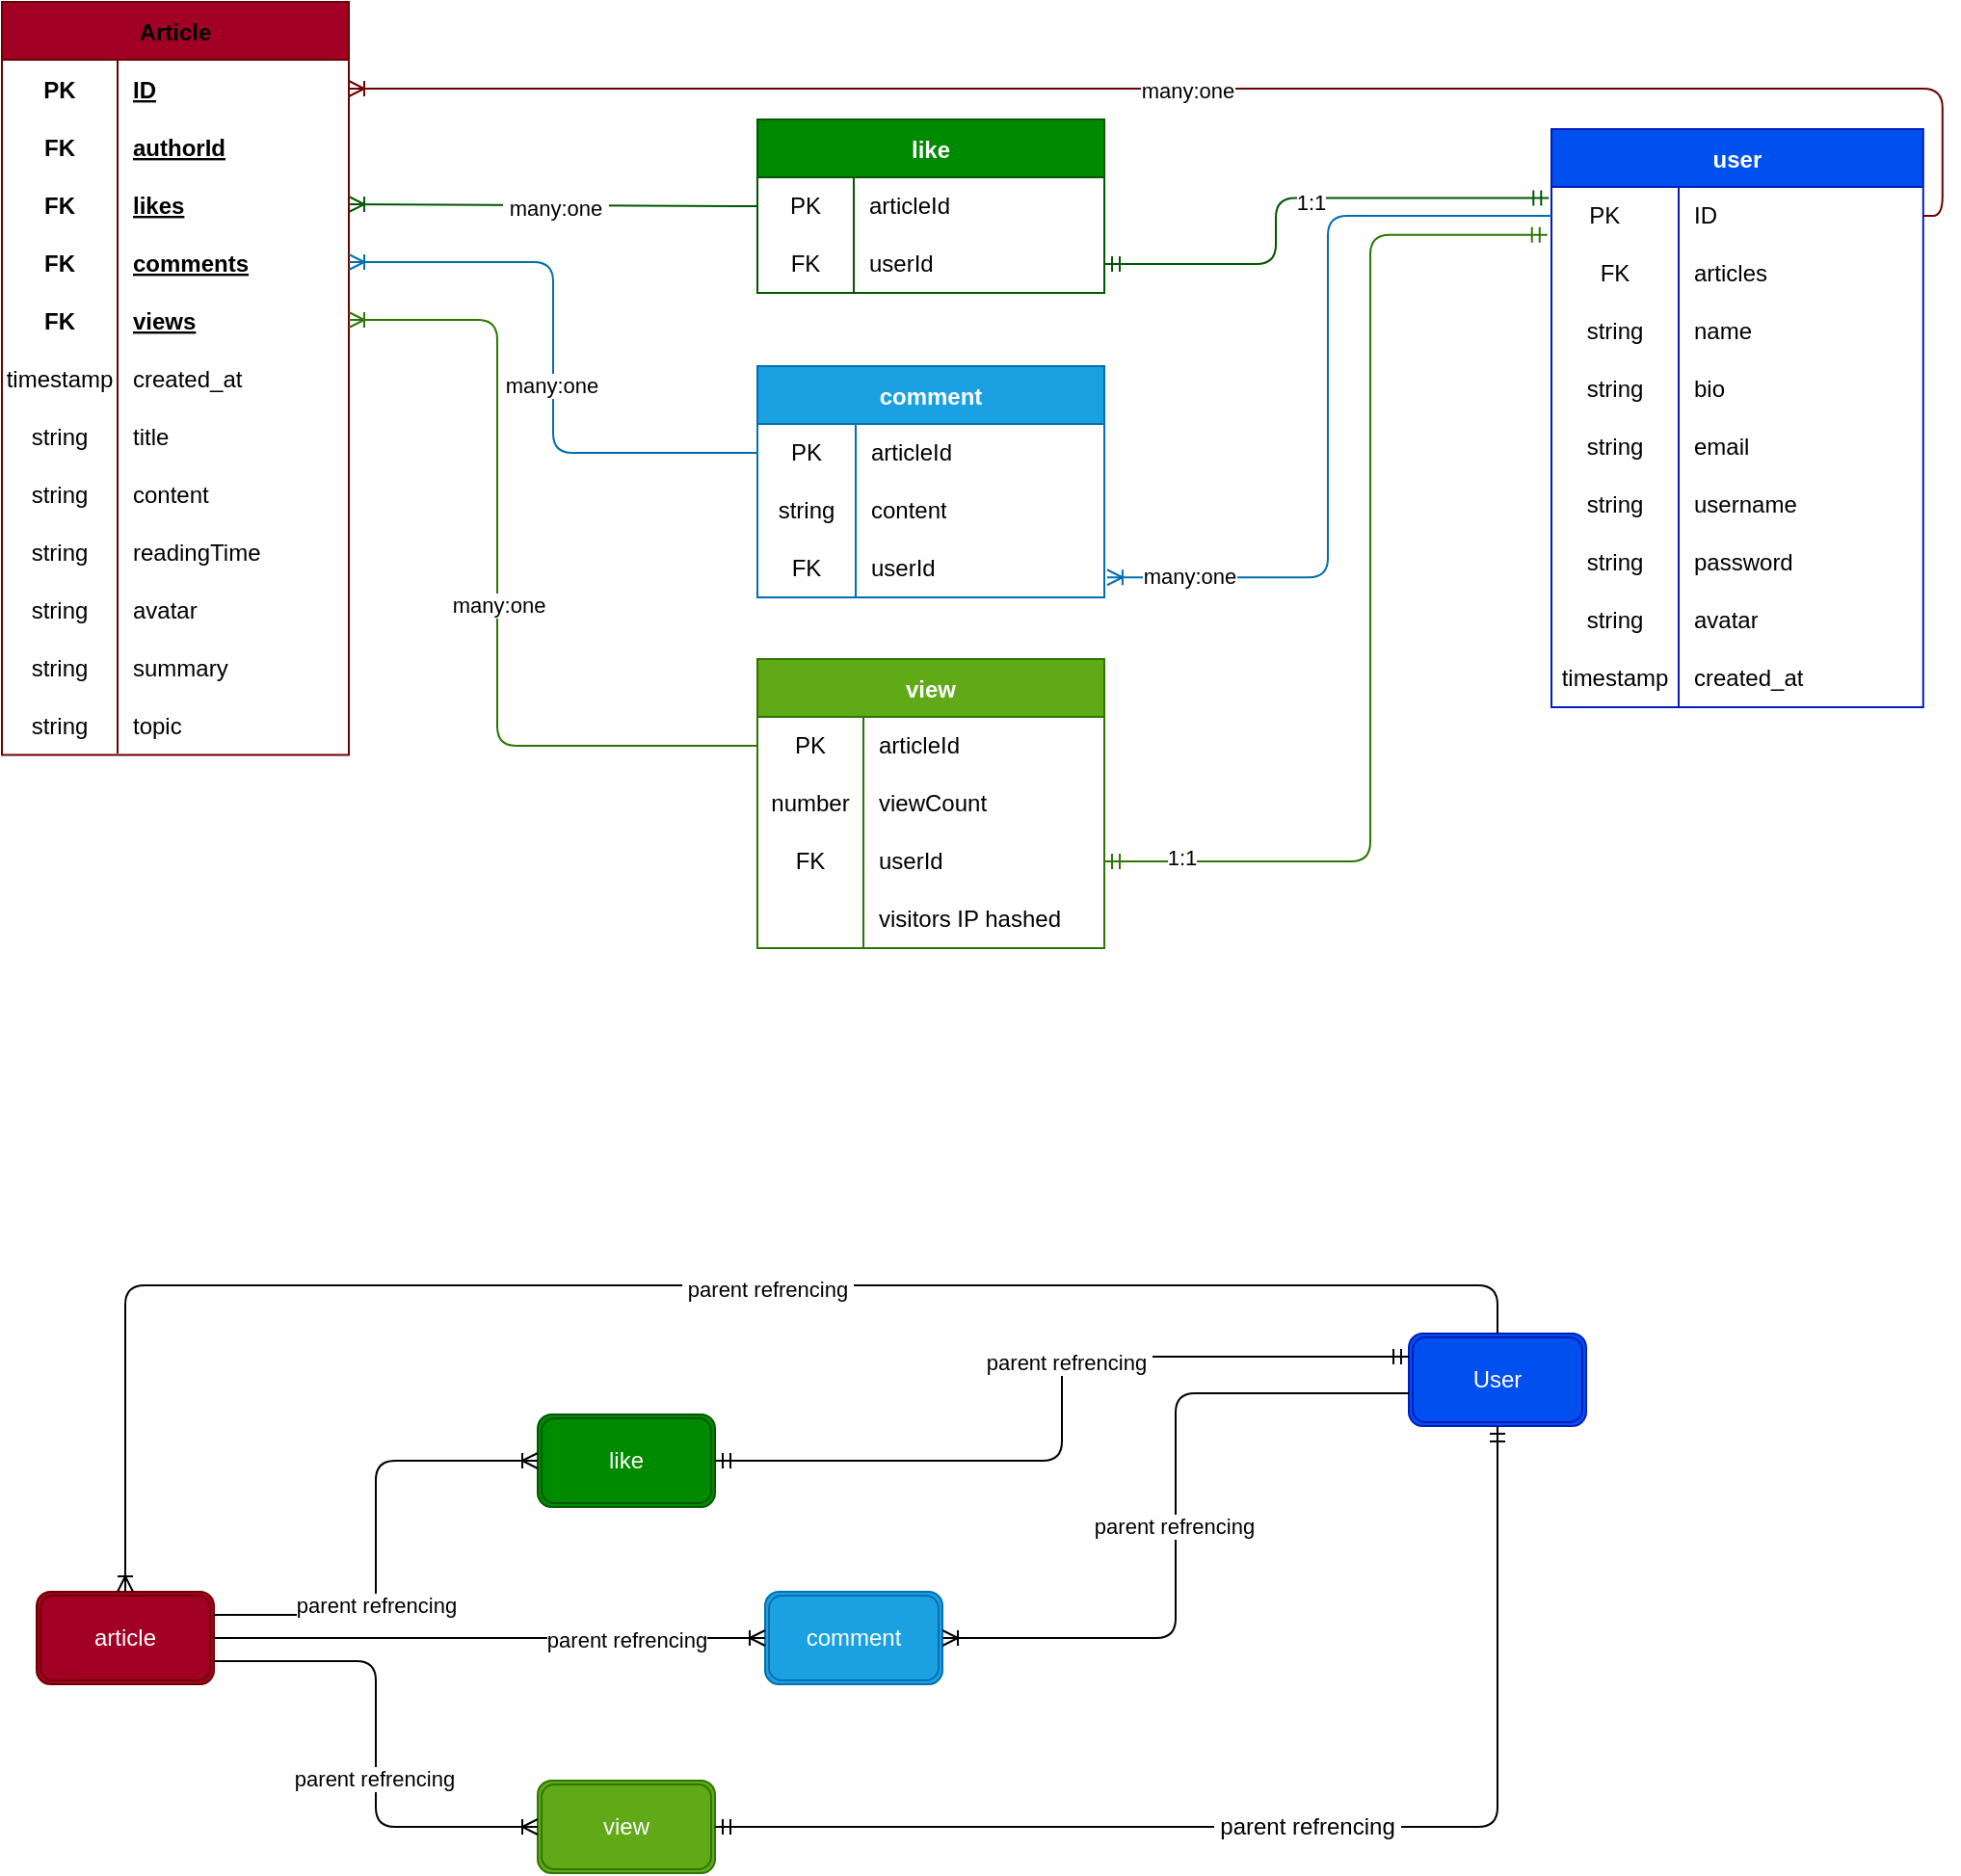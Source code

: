<mxfile>
    <diagram id="OJaKhP0iMAemuESjf-da" name="Page-1">
        <mxGraphModel dx="1066" dy="599" grid="0" gridSize="10" guides="1" tooltips="1" connect="1" arrows="1" fold="1" page="0" pageScale="1" pageWidth="850" pageHeight="1100" background="none" math="0" shadow="0">
            <root>
                <mxCell id="0"/>
                <mxCell id="1" parent="0"/>
                <mxCell id="2" value="user" style="shape=table;startSize=30;container=1;collapsible=0;childLayout=tableLayout;fixedRows=1;rowLines=0;fontStyle=1;fillColor=#0050ef;fontColor=#ffffff;strokeColor=#001DBC;rounded=0;" parent="1" vertex="1">
                    <mxGeometry x="960" y="173" width="192.9" height="300" as="geometry"/>
                </mxCell>
                <mxCell id="3" value="" style="shape=tableRow;horizontal=0;startSize=0;swimlaneHead=0;swimlaneBody=0;top=0;left=0;bottom=0;right=0;collapsible=0;dropTarget=0;fillColor=none;points=[[0,0.5],[1,0.5]];portConstraint=eastwest;rounded=0;" parent="2" vertex="1">
                    <mxGeometry y="30" width="192.9" height="30" as="geometry"/>
                </mxCell>
                <mxCell id="4" value="PK&lt;span style=&quot;white-space: pre;&quot;&gt;&#9;&lt;/span&gt;" style="shape=partialRectangle;html=1;whiteSpace=wrap;connectable=0;fillColor=none;top=0;left=0;bottom=0;right=0;overflow=hidden;pointerEvents=1;rounded=0;" parent="3" vertex="1">
                    <mxGeometry width="66" height="30" as="geometry">
                        <mxRectangle width="66" height="30" as="alternateBounds"/>
                    </mxGeometry>
                </mxCell>
                <mxCell id="5" value="ID" style="shape=partialRectangle;html=1;whiteSpace=wrap;connectable=0;fillColor=none;top=0;left=0;bottom=0;right=0;align=left;spacingLeft=6;overflow=hidden;rounded=0;" parent="3" vertex="1">
                    <mxGeometry x="66" width="127" height="30" as="geometry">
                        <mxRectangle width="127" height="30" as="alternateBounds"/>
                    </mxGeometry>
                </mxCell>
                <mxCell id="176" style="shape=tableRow;horizontal=0;startSize=0;swimlaneHead=0;swimlaneBody=0;top=0;left=0;bottom=0;right=0;collapsible=0;dropTarget=0;fillColor=none;points=[[0,0.5],[1,0.5]];portConstraint=eastwest;rounded=0;" parent="2" vertex="1">
                    <mxGeometry y="60" width="192.9" height="30" as="geometry"/>
                </mxCell>
                <mxCell id="177" value="FK" style="shape=partialRectangle;html=1;whiteSpace=wrap;connectable=0;fillColor=none;top=0;left=0;bottom=0;right=0;overflow=hidden;pointerEvents=1;rounded=0;" parent="176" vertex="1">
                    <mxGeometry width="66" height="30" as="geometry">
                        <mxRectangle width="66" height="30" as="alternateBounds"/>
                    </mxGeometry>
                </mxCell>
                <mxCell id="178" value="articles" style="shape=partialRectangle;html=1;whiteSpace=wrap;connectable=0;fillColor=none;top=0;left=0;bottom=0;right=0;align=left;spacingLeft=6;overflow=hidden;rounded=0;" parent="176" vertex="1">
                    <mxGeometry x="66" width="127" height="30" as="geometry">
                        <mxRectangle width="127" height="30" as="alternateBounds"/>
                    </mxGeometry>
                </mxCell>
                <mxCell id="6" value="" style="shape=tableRow;horizontal=0;startSize=0;swimlaneHead=0;swimlaneBody=0;top=0;left=0;bottom=0;right=0;collapsible=0;dropTarget=0;fillColor=none;points=[[0,0.5],[1,0.5]];portConstraint=eastwest;rounded=0;" parent="2" vertex="1">
                    <mxGeometry y="90" width="192.9" height="30" as="geometry"/>
                </mxCell>
                <mxCell id="7" value="string" style="shape=partialRectangle;html=1;whiteSpace=wrap;connectable=0;fillColor=none;top=0;left=0;bottom=0;right=0;overflow=hidden;rounded=0;" parent="6" vertex="1">
                    <mxGeometry width="66" height="30" as="geometry">
                        <mxRectangle width="66" height="30" as="alternateBounds"/>
                    </mxGeometry>
                </mxCell>
                <mxCell id="8" value="name" style="shape=partialRectangle;html=1;whiteSpace=wrap;connectable=0;fillColor=none;top=0;left=0;bottom=0;right=0;align=left;spacingLeft=6;overflow=hidden;rounded=0;" parent="6" vertex="1">
                    <mxGeometry x="66" width="127" height="30" as="geometry">
                        <mxRectangle width="127" height="30" as="alternateBounds"/>
                    </mxGeometry>
                </mxCell>
                <mxCell id="9" value="" style="shape=tableRow;horizontal=0;startSize=0;swimlaneHead=0;swimlaneBody=0;top=0;left=0;bottom=0;right=0;collapsible=0;dropTarget=0;fillColor=none;points=[[0,0.5],[1,0.5]];portConstraint=eastwest;rounded=0;" parent="2" vertex="1">
                    <mxGeometry y="120" width="192.9" height="30" as="geometry"/>
                </mxCell>
                <mxCell id="10" value="string" style="shape=partialRectangle;html=1;whiteSpace=wrap;connectable=0;fillColor=none;top=0;left=0;bottom=0;right=0;overflow=hidden;rounded=0;" parent="9" vertex="1">
                    <mxGeometry width="66" height="30" as="geometry">
                        <mxRectangle width="66" height="30" as="alternateBounds"/>
                    </mxGeometry>
                </mxCell>
                <mxCell id="11" value="bio" style="shape=partialRectangle;html=1;whiteSpace=wrap;connectable=0;fillColor=none;top=0;left=0;bottom=0;right=0;align=left;spacingLeft=6;overflow=hidden;rounded=0;" parent="9" vertex="1">
                    <mxGeometry x="66" width="127" height="30" as="geometry">
                        <mxRectangle width="127" height="30" as="alternateBounds"/>
                    </mxGeometry>
                </mxCell>
                <mxCell id="122" style="shape=tableRow;horizontal=0;startSize=0;swimlaneHead=0;swimlaneBody=0;top=0;left=0;bottom=0;right=0;collapsible=0;dropTarget=0;fillColor=none;points=[[0,0.5],[1,0.5]];portConstraint=eastwest;rounded=0;" parent="2" vertex="1">
                    <mxGeometry y="150" width="192.9" height="30" as="geometry"/>
                </mxCell>
                <mxCell id="123" value="string" style="shape=partialRectangle;html=1;whiteSpace=wrap;connectable=0;fillColor=none;top=0;left=0;bottom=0;right=0;overflow=hidden;rounded=0;" parent="122" vertex="1">
                    <mxGeometry width="66" height="30" as="geometry">
                        <mxRectangle width="66" height="30" as="alternateBounds"/>
                    </mxGeometry>
                </mxCell>
                <mxCell id="124" value="email" style="shape=partialRectangle;html=1;whiteSpace=wrap;connectable=0;fillColor=none;top=0;left=0;bottom=0;right=0;align=left;spacingLeft=6;overflow=hidden;rounded=0;" parent="122" vertex="1">
                    <mxGeometry x="66" width="127" height="30" as="geometry">
                        <mxRectangle width="127" height="30" as="alternateBounds"/>
                    </mxGeometry>
                </mxCell>
                <mxCell id="119" style="shape=tableRow;horizontal=0;startSize=0;swimlaneHead=0;swimlaneBody=0;top=0;left=0;bottom=0;right=0;collapsible=0;dropTarget=0;fillColor=none;points=[[0,0.5],[1,0.5]];portConstraint=eastwest;rounded=0;" parent="2" vertex="1">
                    <mxGeometry y="180" width="192.9" height="30" as="geometry"/>
                </mxCell>
                <mxCell id="120" value="string" style="shape=partialRectangle;html=1;whiteSpace=wrap;connectable=0;fillColor=none;top=0;left=0;bottom=0;right=0;overflow=hidden;rounded=0;" parent="119" vertex="1">
                    <mxGeometry width="66" height="30" as="geometry">
                        <mxRectangle width="66" height="30" as="alternateBounds"/>
                    </mxGeometry>
                </mxCell>
                <mxCell id="121" value="username" style="shape=partialRectangle;html=1;whiteSpace=wrap;connectable=0;fillColor=none;top=0;left=0;bottom=0;right=0;align=left;spacingLeft=6;overflow=hidden;rounded=0;" parent="119" vertex="1">
                    <mxGeometry x="66" width="127" height="30" as="geometry">
                        <mxRectangle width="127" height="30" as="alternateBounds"/>
                    </mxGeometry>
                </mxCell>
                <mxCell id="131" style="shape=tableRow;horizontal=0;startSize=0;swimlaneHead=0;swimlaneBody=0;top=0;left=0;bottom=0;right=0;collapsible=0;dropTarget=0;fillColor=none;points=[[0,0.5],[1,0.5]];portConstraint=eastwest;rounded=0;" parent="2" vertex="1">
                    <mxGeometry y="210" width="192.9" height="30" as="geometry"/>
                </mxCell>
                <mxCell id="132" value="string" style="shape=partialRectangle;html=1;whiteSpace=wrap;connectable=0;fillColor=none;top=0;left=0;bottom=0;right=0;overflow=hidden;rounded=0;" parent="131" vertex="1">
                    <mxGeometry width="66" height="30" as="geometry">
                        <mxRectangle width="66" height="30" as="alternateBounds"/>
                    </mxGeometry>
                </mxCell>
                <mxCell id="133" value="password" style="shape=partialRectangle;html=1;whiteSpace=wrap;connectable=0;fillColor=none;top=0;left=0;bottom=0;right=0;align=left;spacingLeft=6;overflow=hidden;rounded=0;" parent="131" vertex="1">
                    <mxGeometry x="66" width="127" height="30" as="geometry">
                        <mxRectangle width="127" height="30" as="alternateBounds"/>
                    </mxGeometry>
                </mxCell>
                <mxCell id="128" style="shape=tableRow;horizontal=0;startSize=0;swimlaneHead=0;swimlaneBody=0;top=0;left=0;bottom=0;right=0;collapsible=0;dropTarget=0;fillColor=none;points=[[0,0.5],[1,0.5]];portConstraint=eastwest;rounded=0;" parent="2" vertex="1">
                    <mxGeometry y="240" width="192.9" height="30" as="geometry"/>
                </mxCell>
                <mxCell id="129" value="string" style="shape=partialRectangle;html=1;whiteSpace=wrap;connectable=0;fillColor=none;top=0;left=0;bottom=0;right=0;overflow=hidden;rounded=0;" parent="128" vertex="1">
                    <mxGeometry width="66" height="30" as="geometry">
                        <mxRectangle width="66" height="30" as="alternateBounds"/>
                    </mxGeometry>
                </mxCell>
                <mxCell id="130" value="avatar" style="shape=partialRectangle;html=1;whiteSpace=wrap;connectable=0;fillColor=none;top=0;left=0;bottom=0;right=0;align=left;spacingLeft=6;overflow=hidden;rounded=0;" parent="128" vertex="1">
                    <mxGeometry x="66" width="127" height="30" as="geometry">
                        <mxRectangle width="127" height="30" as="alternateBounds"/>
                    </mxGeometry>
                </mxCell>
                <mxCell id="134" style="shape=tableRow;horizontal=0;startSize=0;swimlaneHead=0;swimlaneBody=0;top=0;left=0;bottom=0;right=0;collapsible=0;dropTarget=0;fillColor=none;points=[[0,0.5],[1,0.5]];portConstraint=eastwest;rounded=0;" parent="2" vertex="1">
                    <mxGeometry y="270" width="192.9" height="30" as="geometry"/>
                </mxCell>
                <mxCell id="135" value="timestamp" style="shape=partialRectangle;html=1;whiteSpace=wrap;connectable=0;fillColor=none;top=0;left=0;bottom=0;right=0;overflow=hidden;rounded=0;" parent="134" vertex="1">
                    <mxGeometry width="66" height="30" as="geometry">
                        <mxRectangle width="66" height="30" as="alternateBounds"/>
                    </mxGeometry>
                </mxCell>
                <mxCell id="136" value="created_at" style="shape=partialRectangle;html=1;whiteSpace=wrap;connectable=0;fillColor=none;top=0;left=0;bottom=0;right=0;align=left;spacingLeft=6;overflow=hidden;rounded=0;" parent="134" vertex="1">
                    <mxGeometry x="66" width="127" height="30" as="geometry">
                        <mxRectangle width="127" height="30" as="alternateBounds"/>
                    </mxGeometry>
                </mxCell>
                <mxCell id="33" value="comment" style="shape=table;startSize=30;container=1;collapsible=0;childLayout=tableLayout;fixedRows=1;rowLines=0;fontStyle=1;fillColor=#1ba1e2;fontColor=#ffffff;strokeColor=#006EAF;rounded=0;" parent="1" vertex="1">
                    <mxGeometry x="548" y="296" width="180" height="120" as="geometry"/>
                </mxCell>
                <mxCell id="34" value="" style="shape=tableRow;horizontal=0;startSize=0;swimlaneHead=0;swimlaneBody=0;top=0;left=0;bottom=0;right=0;collapsible=0;dropTarget=0;fillColor=none;points=[[0,0.5],[1,0.5]];portConstraint=eastwest;rounded=0;" parent="33" vertex="1">
                    <mxGeometry y="30" width="180" height="30" as="geometry"/>
                </mxCell>
                <mxCell id="35" value="PK" style="shape=partialRectangle;html=1;whiteSpace=wrap;connectable=0;fillColor=none;top=0;left=0;bottom=0;right=0;overflow=hidden;pointerEvents=1;rounded=0;" parent="34" vertex="1">
                    <mxGeometry width="51" height="30" as="geometry">
                        <mxRectangle width="51" height="30" as="alternateBounds"/>
                    </mxGeometry>
                </mxCell>
                <mxCell id="36" value="articleId&lt;span style=&quot;white-space: pre;&quot;&gt;&#9;&lt;/span&gt;" style="shape=partialRectangle;html=1;whiteSpace=wrap;connectable=0;fillColor=none;top=0;left=0;bottom=0;right=0;align=left;spacingLeft=6;overflow=hidden;rounded=0;" parent="34" vertex="1">
                    <mxGeometry x="51" width="129" height="30" as="geometry">
                        <mxRectangle width="129" height="30" as="alternateBounds"/>
                    </mxGeometry>
                </mxCell>
                <mxCell id="37" value="" style="shape=tableRow;horizontal=0;startSize=0;swimlaneHead=0;swimlaneBody=0;top=0;left=0;bottom=0;right=0;collapsible=0;dropTarget=0;fillColor=none;points=[[0,0.5],[1,0.5]];portConstraint=eastwest;rounded=0;" parent="33" vertex="1">
                    <mxGeometry y="60" width="180" height="30" as="geometry"/>
                </mxCell>
                <mxCell id="38" value="string" style="shape=partialRectangle;html=1;whiteSpace=wrap;connectable=0;fillColor=none;top=0;left=0;bottom=0;right=0;overflow=hidden;rounded=0;" parent="37" vertex="1">
                    <mxGeometry width="51" height="30" as="geometry">
                        <mxRectangle width="51" height="30" as="alternateBounds"/>
                    </mxGeometry>
                </mxCell>
                <mxCell id="39" value="content" style="shape=partialRectangle;html=1;whiteSpace=wrap;connectable=0;fillColor=none;top=0;left=0;bottom=0;right=0;align=left;spacingLeft=6;overflow=hidden;rounded=0;" parent="37" vertex="1">
                    <mxGeometry x="51" width="129" height="30" as="geometry">
                        <mxRectangle width="129" height="30" as="alternateBounds"/>
                    </mxGeometry>
                </mxCell>
                <mxCell id="40" value="" style="shape=tableRow;horizontal=0;startSize=0;swimlaneHead=0;swimlaneBody=0;top=0;left=0;bottom=0;right=0;collapsible=0;dropTarget=0;fillColor=none;points=[[0,0.5],[1,0.5]];portConstraint=eastwest;rounded=0;" parent="33" vertex="1">
                    <mxGeometry y="90" width="180" height="30" as="geometry"/>
                </mxCell>
                <mxCell id="41" value="FK" style="shape=partialRectangle;html=1;whiteSpace=wrap;connectable=0;fillColor=none;top=0;left=0;bottom=0;right=0;overflow=hidden;rounded=0;" parent="40" vertex="1">
                    <mxGeometry width="51" height="30" as="geometry">
                        <mxRectangle width="51" height="30" as="alternateBounds"/>
                    </mxGeometry>
                </mxCell>
                <mxCell id="42" value="userId" style="shape=partialRectangle;html=1;whiteSpace=wrap;connectable=0;fillColor=none;top=0;left=0;bottom=0;right=0;align=left;spacingLeft=6;overflow=hidden;rounded=0;" parent="40" vertex="1">
                    <mxGeometry x="51" width="129" height="30" as="geometry">
                        <mxRectangle width="129" height="30" as="alternateBounds"/>
                    </mxGeometry>
                </mxCell>
                <mxCell id="43" value="like" style="shape=table;startSize=30;container=1;collapsible=0;childLayout=tableLayout;fixedRows=1;rowLines=0;fontStyle=1;fillColor=#008a00;fontColor=#ffffff;strokeColor=#005700;rounded=0;" parent="1" vertex="1">
                    <mxGeometry x="548" y="168" width="180" height="90" as="geometry"/>
                </mxCell>
                <mxCell id="44" value="" style="shape=tableRow;horizontal=0;startSize=0;swimlaneHead=0;swimlaneBody=0;top=0;left=0;bottom=0;right=0;collapsible=0;dropTarget=0;fillColor=none;points=[[0,0.5],[1,0.5]];portConstraint=eastwest;rounded=0;" parent="43" vertex="1">
                    <mxGeometry y="30" width="180" height="30" as="geometry"/>
                </mxCell>
                <mxCell id="45" value="PK" style="shape=partialRectangle;html=1;whiteSpace=wrap;connectable=0;fillColor=none;top=0;left=0;bottom=0;right=0;overflow=hidden;pointerEvents=1;rounded=0;" parent="44" vertex="1">
                    <mxGeometry width="50" height="30" as="geometry">
                        <mxRectangle width="50" height="30" as="alternateBounds"/>
                    </mxGeometry>
                </mxCell>
                <mxCell id="46" value="articleId" style="shape=partialRectangle;html=1;whiteSpace=wrap;connectable=0;fillColor=none;top=0;left=0;bottom=0;right=0;align=left;spacingLeft=6;overflow=hidden;rounded=0;" parent="44" vertex="1">
                    <mxGeometry x="50" width="130" height="30" as="geometry">
                        <mxRectangle width="130" height="30" as="alternateBounds"/>
                    </mxGeometry>
                </mxCell>
                <mxCell id="50" value="" style="shape=tableRow;horizontal=0;startSize=0;swimlaneHead=0;swimlaneBody=0;top=0;left=0;bottom=0;right=0;collapsible=0;dropTarget=0;fillColor=none;points=[[0,0.5],[1,0.5]];portConstraint=eastwest;rounded=0;" parent="43" vertex="1">
                    <mxGeometry y="60" width="180" height="30" as="geometry"/>
                </mxCell>
                <mxCell id="51" value="FK" style="shape=partialRectangle;html=1;whiteSpace=wrap;connectable=0;fillColor=none;top=0;left=0;bottom=0;right=0;overflow=hidden;rounded=0;" parent="50" vertex="1">
                    <mxGeometry width="50" height="30" as="geometry">
                        <mxRectangle width="50" height="30" as="alternateBounds"/>
                    </mxGeometry>
                </mxCell>
                <mxCell id="52" value="userId" style="shape=partialRectangle;html=1;whiteSpace=wrap;connectable=0;fillColor=none;top=0;left=0;bottom=0;right=0;align=left;spacingLeft=6;overflow=hidden;rounded=0;" parent="50" vertex="1">
                    <mxGeometry x="50" width="130" height="30" as="geometry">
                        <mxRectangle width="130" height="30" as="alternateBounds"/>
                    </mxGeometry>
                </mxCell>
                <mxCell id="53" value="view" style="shape=table;startSize=30;container=1;collapsible=0;childLayout=tableLayout;fixedRows=1;rowLines=0;fontStyle=1;fillColor=#60a917;fontColor=#ffffff;strokeColor=#2D7600;rounded=0;" parent="1" vertex="1">
                    <mxGeometry x="548" y="448" width="180" height="150" as="geometry"/>
                </mxCell>
                <mxCell id="54" value="" style="shape=tableRow;horizontal=0;startSize=0;swimlaneHead=0;swimlaneBody=0;top=0;left=0;bottom=0;right=0;collapsible=0;dropTarget=0;fillColor=none;points=[[0,0.5],[1,0.5]];portConstraint=eastwest;rounded=0;" parent="53" vertex="1">
                    <mxGeometry y="30" width="180" height="30" as="geometry"/>
                </mxCell>
                <mxCell id="55" value="PK" style="shape=partialRectangle;html=1;whiteSpace=wrap;connectable=0;fillColor=none;top=0;left=0;bottom=0;right=0;overflow=hidden;pointerEvents=1;rounded=0;" parent="54" vertex="1">
                    <mxGeometry width="55" height="30" as="geometry">
                        <mxRectangle width="55" height="30" as="alternateBounds"/>
                    </mxGeometry>
                </mxCell>
                <mxCell id="56" value="articleId&lt;span style=&quot;white-space: pre;&quot;&gt;&#9;&lt;/span&gt;" style="shape=partialRectangle;html=1;whiteSpace=wrap;connectable=0;fillColor=none;top=0;left=0;bottom=0;right=0;align=left;spacingLeft=6;overflow=hidden;rounded=0;" parent="54" vertex="1">
                    <mxGeometry x="55" width="125" height="30" as="geometry">
                        <mxRectangle width="125" height="30" as="alternateBounds"/>
                    </mxGeometry>
                </mxCell>
                <mxCell id="57" value="" style="shape=tableRow;horizontal=0;startSize=0;swimlaneHead=0;swimlaneBody=0;top=0;left=0;bottom=0;right=0;collapsible=0;dropTarget=0;fillColor=none;points=[[0,0.5],[1,0.5]];portConstraint=eastwest;rounded=0;" parent="53" vertex="1">
                    <mxGeometry y="60" width="180" height="30" as="geometry"/>
                </mxCell>
                <mxCell id="58" value="number" style="shape=partialRectangle;html=1;whiteSpace=wrap;connectable=0;fillColor=none;top=0;left=0;bottom=0;right=0;overflow=hidden;rounded=0;" parent="57" vertex="1">
                    <mxGeometry width="55" height="30" as="geometry">
                        <mxRectangle width="55" height="30" as="alternateBounds"/>
                    </mxGeometry>
                </mxCell>
                <mxCell id="59" value="viewCount" style="shape=partialRectangle;html=1;whiteSpace=wrap;connectable=0;fillColor=none;top=0;left=0;bottom=0;right=0;align=left;spacingLeft=6;overflow=hidden;rounded=0;" parent="57" vertex="1">
                    <mxGeometry x="55" width="125" height="30" as="geometry">
                        <mxRectangle width="125" height="30" as="alternateBounds"/>
                    </mxGeometry>
                </mxCell>
                <mxCell id="60" value="" style="shape=tableRow;horizontal=0;startSize=0;swimlaneHead=0;swimlaneBody=0;top=0;left=0;bottom=0;right=0;collapsible=0;dropTarget=0;fillColor=none;points=[[0,0.5],[1,0.5]];portConstraint=eastwest;rounded=0;" parent="53" vertex="1">
                    <mxGeometry y="90" width="180" height="30" as="geometry"/>
                </mxCell>
                <mxCell id="61" value="FK" style="shape=partialRectangle;html=1;whiteSpace=wrap;connectable=0;fillColor=none;top=0;left=0;bottom=0;right=0;overflow=hidden;rounded=0;" parent="60" vertex="1">
                    <mxGeometry width="55" height="30" as="geometry">
                        <mxRectangle width="55" height="30" as="alternateBounds"/>
                    </mxGeometry>
                </mxCell>
                <mxCell id="62" value="userId" style="shape=partialRectangle;html=1;whiteSpace=wrap;connectable=0;fillColor=none;top=0;left=0;bottom=0;right=0;align=left;spacingLeft=6;overflow=hidden;rounded=0;" parent="60" vertex="1">
                    <mxGeometry x="55" width="125" height="30" as="geometry">
                        <mxRectangle width="125" height="30" as="alternateBounds"/>
                    </mxGeometry>
                </mxCell>
                <mxCell id="170" style="shape=tableRow;horizontal=0;startSize=0;swimlaneHead=0;swimlaneBody=0;top=0;left=0;bottom=0;right=0;collapsible=0;dropTarget=0;fillColor=none;points=[[0,0.5],[1,0.5]];portConstraint=eastwest;rounded=0;" parent="53" vertex="1">
                    <mxGeometry y="120" width="180" height="30" as="geometry"/>
                </mxCell>
                <mxCell id="171" style="shape=partialRectangle;html=1;whiteSpace=wrap;connectable=0;fillColor=none;top=0;left=0;bottom=0;right=0;overflow=hidden;rounded=0;" parent="170" vertex="1">
                    <mxGeometry width="55" height="30" as="geometry">
                        <mxRectangle width="55" height="30" as="alternateBounds"/>
                    </mxGeometry>
                </mxCell>
                <mxCell id="172" value="visitors IP hashed" style="shape=partialRectangle;html=1;whiteSpace=wrap;connectable=0;fillColor=none;top=0;left=0;bottom=0;right=0;align=left;spacingLeft=6;overflow=hidden;rounded=0;" parent="170" vertex="1">
                    <mxGeometry x="55" width="125" height="30" as="geometry">
                        <mxRectangle width="125" height="30" as="alternateBounds"/>
                    </mxGeometry>
                </mxCell>
                <mxCell id="63" value="Article" style="shape=table;startSize=30;container=1;collapsible=1;childLayout=tableLayout;fixedRows=1;rowLines=0;fontStyle=1;align=center;resizeLast=1;fillColor=#a20025;fontColor=default;strokeColor=#6F0000;spacingTop=0;labelBackgroundColor=none;labelBorderColor=none;rounded=0;" parent="1" vertex="1">
                    <mxGeometry x="156" y="107" width="180" height="390.714" as="geometry">
                        <mxRectangle x="254" y="173" width="72" height="30" as="alternateBounds"/>
                    </mxGeometry>
                </mxCell>
                <mxCell id="64" value="" style="shape=tableRow;horizontal=0;startSize=0;swimlaneHead=0;swimlaneBody=0;fillColor=none;collapsible=0;dropTarget=0;points=[[0,0.5],[1,0.5]];portConstraint=eastwest;top=0;left=0;right=0;bottom=0;rounded=0;" parent="63" vertex="1">
                    <mxGeometry y="30" width="180" height="30" as="geometry"/>
                </mxCell>
                <mxCell id="65" value="PK" style="shape=partialRectangle;connectable=0;fillColor=none;top=0;left=0;bottom=0;right=0;fontStyle=1;overflow=hidden;rounded=0;" parent="64" vertex="1">
                    <mxGeometry width="60" height="30" as="geometry">
                        <mxRectangle width="60" height="30" as="alternateBounds"/>
                    </mxGeometry>
                </mxCell>
                <mxCell id="66" value="ID" style="shape=partialRectangle;connectable=0;fillColor=none;top=0;left=0;bottom=0;right=0;align=left;spacingLeft=6;fontStyle=5;overflow=hidden;rounded=0;" parent="64" vertex="1">
                    <mxGeometry x="60" width="120" height="30" as="geometry">
                        <mxRectangle width="120" height="30" as="alternateBounds"/>
                    </mxGeometry>
                </mxCell>
                <mxCell id="113" style="shape=tableRow;horizontal=0;startSize=0;swimlaneHead=0;swimlaneBody=0;fillColor=none;collapsible=0;dropTarget=0;points=[[0,0.5],[1,0.5]];portConstraint=eastwest;top=0;left=0;right=0;bottom=0;rounded=0;" parent="63" vertex="1">
                    <mxGeometry y="60" width="180" height="30" as="geometry"/>
                </mxCell>
                <mxCell id="114" value="FK" style="shape=partialRectangle;connectable=0;fillColor=none;top=0;left=0;bottom=0;right=0;fontStyle=1;overflow=hidden;rounded=0;" parent="113" vertex="1">
                    <mxGeometry width="60" height="30" as="geometry">
                        <mxRectangle width="60" height="30" as="alternateBounds"/>
                    </mxGeometry>
                </mxCell>
                <mxCell id="115" value="authorId" style="shape=partialRectangle;connectable=0;fillColor=none;top=0;left=0;bottom=0;right=0;align=left;spacingLeft=6;fontStyle=5;overflow=hidden;rounded=0;" parent="113" vertex="1">
                    <mxGeometry x="60" width="120" height="30" as="geometry">
                        <mxRectangle width="120" height="30" as="alternateBounds"/>
                    </mxGeometry>
                </mxCell>
                <mxCell id="140" style="shape=tableRow;horizontal=0;startSize=0;swimlaneHead=0;swimlaneBody=0;fillColor=none;collapsible=0;dropTarget=0;points=[[0,0.5],[1,0.5]];portConstraint=eastwest;top=0;left=0;right=0;bottom=0;rounded=0;" parent="63" vertex="1">
                    <mxGeometry y="90" width="180" height="30" as="geometry"/>
                </mxCell>
                <mxCell id="141" value="FK" style="shape=partialRectangle;connectable=0;fillColor=none;top=0;left=0;bottom=0;right=0;fontStyle=1;overflow=hidden;rounded=0;" parent="140" vertex="1">
                    <mxGeometry width="60" height="30" as="geometry">
                        <mxRectangle width="60" height="30" as="alternateBounds"/>
                    </mxGeometry>
                </mxCell>
                <mxCell id="142" value="likes" style="shape=partialRectangle;connectable=0;fillColor=none;top=0;left=0;bottom=0;right=0;align=left;spacingLeft=6;fontStyle=5;overflow=hidden;rounded=0;" parent="140" vertex="1">
                    <mxGeometry x="60" width="120" height="30" as="geometry">
                        <mxRectangle width="120" height="30" as="alternateBounds"/>
                    </mxGeometry>
                </mxCell>
                <mxCell id="146" style="shape=tableRow;horizontal=0;startSize=0;swimlaneHead=0;swimlaneBody=0;fillColor=none;collapsible=0;dropTarget=0;points=[[0,0.5],[1,0.5]];portConstraint=eastwest;top=0;left=0;right=0;bottom=0;rounded=0;" parent="63" vertex="1">
                    <mxGeometry y="120" width="180" height="30" as="geometry"/>
                </mxCell>
                <mxCell id="147" value="FK" style="shape=partialRectangle;connectable=0;fillColor=none;top=0;left=0;bottom=0;right=0;fontStyle=1;overflow=hidden;rounded=0;" parent="146" vertex="1">
                    <mxGeometry width="60" height="30" as="geometry">
                        <mxRectangle width="60" height="30" as="alternateBounds"/>
                    </mxGeometry>
                </mxCell>
                <mxCell id="148" value="comments" style="shape=partialRectangle;connectable=0;fillColor=none;top=0;left=0;bottom=0;right=0;align=left;spacingLeft=6;fontStyle=5;overflow=hidden;rounded=0;" parent="146" vertex="1">
                    <mxGeometry x="60" width="120" height="30" as="geometry">
                        <mxRectangle width="120" height="30" as="alternateBounds"/>
                    </mxGeometry>
                </mxCell>
                <mxCell id="137" style="shape=tableRow;horizontal=0;startSize=0;swimlaneHead=0;swimlaneBody=0;fillColor=none;collapsible=0;dropTarget=0;points=[[0,0.5],[1,0.5]];portConstraint=eastwest;top=0;left=0;right=0;bottom=0;rounded=0;" parent="63" vertex="1">
                    <mxGeometry y="150" width="180" height="30" as="geometry"/>
                </mxCell>
                <mxCell id="138" value="FK" style="shape=partialRectangle;connectable=0;fillColor=none;top=0;left=0;bottom=0;right=0;fontStyle=1;overflow=hidden;rounded=0;" parent="137" vertex="1">
                    <mxGeometry width="60" height="30" as="geometry">
                        <mxRectangle width="60" height="30" as="alternateBounds"/>
                    </mxGeometry>
                </mxCell>
                <mxCell id="139" value="views" style="shape=partialRectangle;connectable=0;fillColor=none;top=0;left=0;bottom=0;right=0;align=left;spacingLeft=6;fontStyle=5;overflow=hidden;rounded=0;" parent="137" vertex="1">
                    <mxGeometry x="60" width="120" height="30" as="geometry">
                        <mxRectangle width="120" height="30" as="alternateBounds"/>
                    </mxGeometry>
                </mxCell>
                <mxCell id="70" value="" style="shape=tableRow;horizontal=0;startSize=0;swimlaneHead=0;swimlaneBody=0;fillColor=none;collapsible=0;dropTarget=0;points=[[0,0.5],[1,0.5]];portConstraint=eastwest;top=0;left=0;right=0;bottom=0;rounded=0;" parent="63" vertex="1">
                    <mxGeometry y="180" width="180" height="30" as="geometry"/>
                </mxCell>
                <mxCell id="71" value="timestamp" style="shape=partialRectangle;connectable=0;fillColor=none;top=0;left=0;bottom=0;right=0;editable=1;overflow=hidden;rounded=0;" parent="70" vertex="1">
                    <mxGeometry width="60" height="30" as="geometry">
                        <mxRectangle width="60" height="30" as="alternateBounds"/>
                    </mxGeometry>
                </mxCell>
                <mxCell id="72" value="created_at" style="shape=partialRectangle;connectable=0;fillColor=none;top=0;left=0;bottom=0;right=0;align=left;spacingLeft=6;overflow=hidden;rounded=0;" parent="70" vertex="1">
                    <mxGeometry x="60" width="120" height="30" as="geometry">
                        <mxRectangle width="120" height="30" as="alternateBounds"/>
                    </mxGeometry>
                </mxCell>
                <mxCell id="73" value="" style="shape=tableRow;horizontal=0;startSize=0;swimlaneHead=0;swimlaneBody=0;fillColor=none;collapsible=0;dropTarget=0;points=[[0,0.5],[1,0.5]];portConstraint=eastwest;top=0;left=0;right=0;bottom=0;rounded=0;" parent="63" vertex="1">
                    <mxGeometry y="210" width="180" height="30" as="geometry"/>
                </mxCell>
                <mxCell id="74" value="string" style="shape=partialRectangle;connectable=0;fillColor=none;top=0;left=0;bottom=0;right=0;editable=1;overflow=hidden;rounded=0;" parent="73" vertex="1">
                    <mxGeometry width="60" height="30" as="geometry">
                        <mxRectangle width="60" height="30" as="alternateBounds"/>
                    </mxGeometry>
                </mxCell>
                <mxCell id="75" value="title" style="shape=partialRectangle;connectable=0;fillColor=none;top=0;left=0;bottom=0;right=0;align=left;spacingLeft=6;overflow=hidden;rounded=0;" parent="73" vertex="1">
                    <mxGeometry x="60" width="120" height="30" as="geometry">
                        <mxRectangle width="120" height="30" as="alternateBounds"/>
                    </mxGeometry>
                </mxCell>
                <mxCell id="80" style="shape=tableRow;horizontal=0;startSize=0;swimlaneHead=0;swimlaneBody=0;fillColor=none;collapsible=0;dropTarget=0;points=[[0,0.5],[1,0.5]];portConstraint=eastwest;top=0;left=0;right=0;bottom=0;rounded=0;" parent="63" vertex="1">
                    <mxGeometry y="240" width="180" height="30" as="geometry"/>
                </mxCell>
                <mxCell id="81" value="string" style="shape=partialRectangle;connectable=0;fillColor=none;top=0;left=0;bottom=0;right=0;editable=1;overflow=hidden;rounded=0;" parent="80" vertex="1">
                    <mxGeometry width="60" height="30" as="geometry">
                        <mxRectangle width="60" height="30" as="alternateBounds"/>
                    </mxGeometry>
                </mxCell>
                <mxCell id="82" value="content" style="shape=partialRectangle;connectable=0;fillColor=none;top=0;left=0;bottom=0;right=0;align=left;spacingLeft=6;overflow=hidden;rounded=0;" parent="80" vertex="1">
                    <mxGeometry x="60" width="120" height="30" as="geometry">
                        <mxRectangle width="120" height="30" as="alternateBounds"/>
                    </mxGeometry>
                </mxCell>
                <mxCell id="83" style="shape=tableRow;horizontal=0;startSize=0;swimlaneHead=0;swimlaneBody=0;fillColor=none;collapsible=0;dropTarget=0;points=[[0,0.5],[1,0.5]];portConstraint=eastwest;top=0;left=0;right=0;bottom=0;rounded=0;" parent="63" vertex="1">
                    <mxGeometry y="270" width="180" height="30" as="geometry"/>
                </mxCell>
                <mxCell id="84" value="string" style="shape=partialRectangle;connectable=0;fillColor=none;top=0;left=0;bottom=0;right=0;editable=1;overflow=hidden;rounded=0;" parent="83" vertex="1">
                    <mxGeometry width="60" height="30" as="geometry">
                        <mxRectangle width="60" height="30" as="alternateBounds"/>
                    </mxGeometry>
                </mxCell>
                <mxCell id="85" value="readingTime" style="shape=partialRectangle;connectable=0;fillColor=none;top=0;left=0;bottom=0;right=0;align=left;spacingLeft=6;overflow=hidden;rounded=0;" parent="83" vertex="1">
                    <mxGeometry x="60" width="120" height="30" as="geometry">
                        <mxRectangle width="120" height="30" as="alternateBounds"/>
                    </mxGeometry>
                </mxCell>
                <mxCell id="86" style="shape=tableRow;horizontal=0;startSize=0;swimlaneHead=0;swimlaneBody=0;fillColor=none;collapsible=0;dropTarget=0;points=[[0,0.5],[1,0.5]];portConstraint=eastwest;top=0;left=0;right=0;bottom=0;rounded=0;" parent="63" vertex="1">
                    <mxGeometry y="300" width="180" height="30" as="geometry"/>
                </mxCell>
                <mxCell id="87" value="string" style="shape=partialRectangle;connectable=0;fillColor=none;top=0;left=0;bottom=0;right=0;editable=1;overflow=hidden;rounded=0;" parent="86" vertex="1">
                    <mxGeometry width="60" height="30" as="geometry">
                        <mxRectangle width="60" height="30" as="alternateBounds"/>
                    </mxGeometry>
                </mxCell>
                <mxCell id="88" value="avatar" style="shape=partialRectangle;connectable=0;fillColor=none;top=0;left=0;bottom=0;right=0;align=left;spacingLeft=6;overflow=hidden;rounded=0;" parent="86" vertex="1">
                    <mxGeometry x="60" width="120" height="30" as="geometry">
                        <mxRectangle width="120" height="30" as="alternateBounds"/>
                    </mxGeometry>
                </mxCell>
                <mxCell id="98" style="shape=tableRow;horizontal=0;startSize=0;swimlaneHead=0;swimlaneBody=0;fillColor=none;collapsible=0;dropTarget=0;points=[[0,0.5],[1,0.5]];portConstraint=eastwest;top=0;left=0;right=0;bottom=0;rounded=0;" parent="63" vertex="1">
                    <mxGeometry y="330" width="180" height="30" as="geometry"/>
                </mxCell>
                <mxCell id="99" value="string" style="shape=partialRectangle;connectable=0;fillColor=none;top=0;left=0;bottom=0;right=0;editable=1;overflow=hidden;rounded=0;" parent="98" vertex="1">
                    <mxGeometry width="60" height="30" as="geometry">
                        <mxRectangle width="60" height="30" as="alternateBounds"/>
                    </mxGeometry>
                </mxCell>
                <mxCell id="100" value="summary" style="shape=partialRectangle;connectable=0;fillColor=none;top=0;left=0;bottom=0;right=0;align=left;spacingLeft=6;overflow=hidden;rounded=0;" parent="98" vertex="1">
                    <mxGeometry x="60" width="120" height="30" as="geometry">
                        <mxRectangle width="120" height="30" as="alternateBounds"/>
                    </mxGeometry>
                </mxCell>
                <mxCell id="95" style="shape=tableRow;horizontal=0;startSize=0;swimlaneHead=0;swimlaneBody=0;fillColor=none;collapsible=0;dropTarget=0;points=[[0,0.5],[1,0.5]];portConstraint=eastwest;top=0;left=0;right=0;bottom=0;rounded=0;" parent="63" vertex="1">
                    <mxGeometry y="360" width="180" height="30" as="geometry"/>
                </mxCell>
                <mxCell id="96" value="string" style="shape=partialRectangle;connectable=0;fillColor=none;top=0;left=0;bottom=0;right=0;editable=1;overflow=hidden;rounded=0;" parent="95" vertex="1">
                    <mxGeometry width="60" height="30" as="geometry">
                        <mxRectangle width="60" height="30" as="alternateBounds"/>
                    </mxGeometry>
                </mxCell>
                <mxCell id="97" value="topic" style="shape=partialRectangle;connectable=0;fillColor=none;top=0;left=0;bottom=0;right=0;align=left;spacingLeft=6;overflow=hidden;rounded=0;" parent="95" vertex="1">
                    <mxGeometry x="60" width="120" height="30" as="geometry">
                        <mxRectangle width="120" height="30" as="alternateBounds"/>
                    </mxGeometry>
                </mxCell>
                <mxCell id="179" value="" style="fontSize=12;html=1;endArrow=ERoneToMany;fontColor=default;entryX=1;entryY=0.5;entryDx=0;entryDy=0;exitX=0;exitY=0.5;exitDx=0;exitDy=0;fillColor=#008a00;strokeColor=#005700;" parent="1" source="44" target="140" edge="1">
                    <mxGeometry width="100" height="100" relative="1" as="geometry">
                        <mxPoint x="455" y="268" as="sourcePoint"/>
                        <mxPoint x="573" y="162" as="targetPoint"/>
                    </mxGeometry>
                </mxCell>
                <mxCell id="187" value="&amp;nbsp;many:one&amp;nbsp;" style="edgeLabel;html=1;align=center;verticalAlign=middle;resizable=0;points=[];fontColor=default;" parent="179" vertex="1" connectable="0">
                    <mxGeometry x="-0.01" y="1" relative="1" as="geometry">
                        <mxPoint as="offset"/>
                    </mxGeometry>
                </mxCell>
                <mxCell id="182" value="" style="fontSize=12;html=1;endArrow=ERmandOne;startArrow=ERmandOne;fontColor=default;exitX=1;exitY=0.5;exitDx=0;exitDy=0;fillColor=#008a00;strokeColor=#005700;edgeStyle=orthogonalEdgeStyle;entryX=-0.007;entryY=0.19;entryDx=0;entryDy=0;entryPerimeter=0;" parent="1" source="50" target="3" edge="1">
                    <mxGeometry width="100" height="100" relative="1" as="geometry">
                        <mxPoint x="745" y="417" as="sourcePoint"/>
                        <mxPoint x="889" y="186" as="targetPoint"/>
                        <Array as="points">
                            <mxPoint x="817" y="243"/>
                            <mxPoint x="817" y="209"/>
                        </Array>
                    </mxGeometry>
                </mxCell>
                <mxCell id="192" value="1:1" style="edgeLabel;html=1;align=center;verticalAlign=middle;resizable=0;points=[];fontColor=default;" parent="182" vertex="1" connectable="0">
                    <mxGeometry x="0.067" y="-2" relative="1" as="geometry">
                        <mxPoint as="offset"/>
                    </mxGeometry>
                </mxCell>
                <mxCell id="183" value="" style="edgeStyle=orthogonalEdgeStyle;fontSize=12;html=1;endArrow=ERmandOne;startArrow=ERmandOne;fontColor=default;exitX=1;exitY=0.5;exitDx=0;exitDy=0;fillColor=#60a917;strokeColor=#2D7600;entryX=-0.011;entryY=0.831;entryDx=0;entryDy=0;entryPerimeter=0;" parent="1" source="60" target="3" edge="1">
                    <mxGeometry width="100" height="100" relative="1" as="geometry">
                        <mxPoint x="778" y="555" as="sourcePoint"/>
                        <mxPoint x="941" y="234" as="targetPoint"/>
                        <Array as="points">
                            <mxPoint x="866" y="553"/>
                            <mxPoint x="866" y="228"/>
                        </Array>
                    </mxGeometry>
                </mxCell>
                <mxCell id="195" value="1:1" style="edgeLabel;html=1;align=center;verticalAlign=middle;resizable=0;points=[];fontColor=default;" parent="183" vertex="1" connectable="0">
                    <mxGeometry x="-0.855" y="2" relative="1" as="geometry">
                        <mxPoint as="offset"/>
                    </mxGeometry>
                </mxCell>
                <mxCell id="184" value="" style="edgeStyle=orthogonalEdgeStyle;fontSize=12;html=1;endArrow=ERoneToMany;fontColor=default;exitX=0;exitY=0.5;exitDx=0;exitDy=0;entryX=1.008;entryY=0.654;entryDx=0;entryDy=0;entryPerimeter=0;fillColor=#1ba1e2;strokeColor=#006EAF;" parent="1" source="3" target="40" edge="1">
                    <mxGeometry width="100" height="100" relative="1" as="geometry">
                        <mxPoint x="887" y="213" as="sourcePoint"/>
                        <mxPoint x="816" y="388" as="targetPoint"/>
                    </mxGeometry>
                </mxCell>
                <mxCell id="194" value="many:one" style="edgeLabel;html=1;align=center;verticalAlign=middle;resizable=0;points=[];fontColor=default;" parent="184" vertex="1" connectable="0">
                    <mxGeometry x="0.799" y="-1" relative="1" as="geometry">
                        <mxPoint as="offset"/>
                    </mxGeometry>
                </mxCell>
                <mxCell id="185" value="" style="edgeStyle=orthogonalEdgeStyle;fontSize=12;html=1;endArrow=ERoneToMany;fontColor=default;exitX=1;exitY=0.5;exitDx=0;exitDy=0;fillColor=#a20025;strokeColor=#6F0000;entryX=1;entryY=0.5;entryDx=0;entryDy=0;" parent="1" source="3" target="64" edge="1">
                    <mxGeometry width="100" height="100" relative="1" as="geometry">
                        <mxPoint x="734" y="190" as="sourcePoint"/>
                        <mxPoint x="403" y="152" as="targetPoint"/>
                    </mxGeometry>
                </mxCell>
                <mxCell id="196" value="many:one" style="edgeLabel;html=1;align=center;verticalAlign=middle;resizable=0;points=[];fontColor=default;" parent="185" vertex="1" connectable="0">
                    <mxGeometry x="0.038" y="1" relative="1" as="geometry">
                        <mxPoint as="offset"/>
                    </mxGeometry>
                </mxCell>
                <mxCell id="188" value="" style="edgeStyle=orthogonalEdgeStyle;fontSize=12;html=1;endArrow=ERoneToMany;fontColor=default;entryX=1;entryY=0.5;entryDx=0;entryDy=0;exitX=0;exitY=0.5;exitDx=0;exitDy=0;fillColor=#1ba1e2;strokeColor=#006EAF;" parent="1" source="34" target="146" edge="1">
                    <mxGeometry width="100" height="100" relative="1" as="geometry">
                        <mxPoint x="515" y="407" as="sourcePoint"/>
                        <mxPoint x="649" y="369" as="targetPoint"/>
                    </mxGeometry>
                </mxCell>
                <mxCell id="189" value="many:one" style="edgeLabel;html=1;align=center;verticalAlign=middle;resizable=0;points=[];fontColor=default;" parent="188" vertex="1" connectable="0">
                    <mxGeometry x="-0.091" y="1" relative="1" as="geometry">
                        <mxPoint as="offset"/>
                    </mxGeometry>
                </mxCell>
                <mxCell id="190" value="" style="edgeStyle=orthogonalEdgeStyle;fontSize=12;html=1;endArrow=ERoneToMany;fontColor=default;exitX=0;exitY=0.5;exitDx=0;exitDy=0;entryX=1;entryY=0.5;entryDx=0;entryDy=0;fillColor=#60a917;strokeColor=#2D7600;" parent="1" source="54" target="137" edge="1">
                    <mxGeometry width="100" height="100" relative="1" as="geometry">
                        <mxPoint x="487" y="510" as="sourcePoint"/>
                        <mxPoint x="587" y="410" as="targetPoint"/>
                        <Array as="points">
                            <mxPoint x="413" y="493"/>
                            <mxPoint x="413" y="272"/>
                        </Array>
                    </mxGeometry>
                </mxCell>
                <mxCell id="191" value="&amp;nbsp; many:one&amp;nbsp;" style="edgeLabel;html=1;align=center;verticalAlign=middle;resizable=0;points=[];fontColor=default;" parent="190" vertex="1" connectable="0">
                    <mxGeometry x="-0.038" y="1" relative="1" as="geometry">
                        <mxPoint as="offset"/>
                    </mxGeometry>
                </mxCell>
                <mxCell id="204" value="like" style="shape=ext;double=1;rounded=1;whiteSpace=wrap;html=1;fontColor=#ffffff;fillColor=#008a00;strokeColor=#005700;" parent="1" vertex="1">
                    <mxGeometry x="434" y="840" width="92" height="48" as="geometry"/>
                </mxCell>
                <mxCell id="205" value="comment" style="shape=ext;double=1;rounded=1;whiteSpace=wrap;html=1;fontColor=#ffffff;fillColor=#1ba1e2;strokeColor=#006EAF;" parent="1" vertex="1">
                    <mxGeometry x="552" y="932" width="92" height="48" as="geometry"/>
                </mxCell>
                <mxCell id="206" value="view" style="shape=ext;double=1;rounded=1;whiteSpace=wrap;html=1;fontColor=#ffffff;fillColor=#60a917;strokeColor=#2D7600;" parent="1" vertex="1">
                    <mxGeometry x="434" y="1030" width="92" height="48" as="geometry"/>
                </mxCell>
                <mxCell id="207" value="article" style="shape=ext;double=1;rounded=1;whiteSpace=wrap;html=1;fontColor=#ffffff;fillColor=#a20025;strokeColor=#6F0000;" parent="1" vertex="1">
                    <mxGeometry x="174" y="932" width="92" height="48" as="geometry"/>
                </mxCell>
                <mxCell id="208" value="User" style="shape=ext;double=1;rounded=1;whiteSpace=wrap;html=1;fontColor=#ffffff;fillColor=#0050ef;strokeColor=#001DBC;" parent="1" vertex="1">
                    <mxGeometry x="886" y="798" width="92" height="48" as="geometry"/>
                </mxCell>
                <mxCell id="209" value="" style="edgeStyle=orthogonalEdgeStyle;fontSize=12;html=1;endArrow=ERoneToMany;fontColor=default;exitX=0;exitY=0.646;exitDx=0;exitDy=0;exitPerimeter=0;entryX=1;entryY=0.5;entryDx=0;entryDy=0;" parent="1" source="208" target="205" edge="1">
                    <mxGeometry width="100" height="100" relative="1" as="geometry">
                        <mxPoint x="877" y="878" as="sourcePoint"/>
                        <mxPoint x="685" y="956" as="targetPoint"/>
                    </mxGeometry>
                </mxCell>
                <mxCell id="222" value="parent refrencing" style="edgeLabel;html=1;align=center;verticalAlign=middle;resizable=0;points=[];fontColor=default;" parent="209" vertex="1" connectable="0">
                    <mxGeometry x="0.028" y="-1" relative="1" as="geometry">
                        <mxPoint as="offset"/>
                    </mxGeometry>
                </mxCell>
                <mxCell id="210" value="&amp;nbsp;parent refrencing&amp;nbsp;" style="fontSize=12;html=1;endArrow=ERmandOne;startArrow=ERmandOne;fontColor=default;entryX=0.5;entryY=1;entryDx=0;entryDy=0;exitX=1;exitY=0.5;exitDx=0;exitDy=0;edgeStyle=orthogonalEdgeStyle;" parent="1" source="206" target="208" edge="1">
                    <mxGeometry width="100" height="100" relative="1" as="geometry">
                        <mxPoint x="697" y="1068" as="sourcePoint"/>
                        <mxPoint x="651" y="896" as="targetPoint"/>
                    </mxGeometry>
                </mxCell>
                <mxCell id="212" value="" style="edgeStyle=orthogonalEdgeStyle;fontSize=12;html=1;endArrow=ERmandOne;startArrow=ERmandOne;fontColor=default;entryX=1;entryY=0.5;entryDx=0;entryDy=0;exitX=0;exitY=0.25;exitDx=0;exitDy=0;" parent="1" source="208" target="204" edge="1">
                    <mxGeometry width="100" height="100" relative="1" as="geometry">
                        <mxPoint x="551" y="996" as="sourcePoint"/>
                        <mxPoint x="651" y="896" as="targetPoint"/>
                    </mxGeometry>
                </mxCell>
                <mxCell id="221" value="&amp;nbsp;parent refrencing&amp;nbsp;" style="edgeLabel;html=1;align=center;verticalAlign=middle;resizable=0;points=[];fontColor=default;" parent="212" vertex="1" connectable="0">
                    <mxGeometry x="-0.115" y="2" relative="1" as="geometry">
                        <mxPoint as="offset"/>
                    </mxGeometry>
                </mxCell>
                <mxCell id="213" value="" style="fontSize=12;html=1;endArrow=ERoneToMany;fontColor=default;entryX=0;entryY=0.5;entryDx=0;entryDy=0;exitX=1;exitY=0.5;exitDx=0;exitDy=0;" parent="1" source="207" target="205" edge="1">
                    <mxGeometry width="100" height="100" relative="1" as="geometry">
                        <mxPoint x="229" y="953" as="sourcePoint"/>
                        <mxPoint x="754" y="899" as="targetPoint"/>
                    </mxGeometry>
                </mxCell>
                <mxCell id="218" value="parent refrencing" style="edgeLabel;html=1;align=center;verticalAlign=middle;resizable=0;points=[];fontColor=default;" parent="213" vertex="1" connectable="0">
                    <mxGeometry x="0.495" y="-1" relative="1" as="geometry">
                        <mxPoint as="offset"/>
                    </mxGeometry>
                </mxCell>
                <mxCell id="214" value="" style="edgeStyle=orthogonalEdgeStyle;fontSize=12;html=1;endArrow=ERoneToMany;fontColor=default;exitX=1;exitY=0.25;exitDx=0;exitDy=0;entryX=0;entryY=0.5;entryDx=0;entryDy=0;" parent="1" source="207" target="204" edge="1">
                    <mxGeometry width="100" height="100" relative="1" as="geometry">
                        <mxPoint x="654" y="999" as="sourcePoint"/>
                        <mxPoint x="754" y="899" as="targetPoint"/>
                    </mxGeometry>
                </mxCell>
                <mxCell id="220" value="parent refrencing" style="edgeLabel;html=1;align=center;verticalAlign=middle;resizable=0;points=[];fontColor=default;" parent="214" vertex="1" connectable="0">
                    <mxGeometry x="-0.282" relative="1" as="geometry">
                        <mxPoint as="offset"/>
                    </mxGeometry>
                </mxCell>
                <mxCell id="215" value="" style="fontSize=12;html=1;endArrow=ERoneToMany;fontColor=default;exitX=1;exitY=0.75;exitDx=0;exitDy=0;entryX=0;entryY=0.5;entryDx=0;entryDy=0;edgeStyle=orthogonalEdgeStyle;" parent="1" source="207" target="206" edge="1">
                    <mxGeometry width="100" height="100" relative="1" as="geometry">
                        <mxPoint x="414" y="826" as="sourcePoint"/>
                        <mxPoint x="514" y="726" as="targetPoint"/>
                    </mxGeometry>
                </mxCell>
                <mxCell id="224" value="&amp;nbsp;parent refrencing&amp;nbsp;" style="edgeLabel;html=1;align=center;verticalAlign=middle;resizable=0;points=[];" vertex="1" connectable="0" parent="215">
                    <mxGeometry x="0.137" y="-1" relative="1" as="geometry">
                        <mxPoint as="offset"/>
                    </mxGeometry>
                </mxCell>
                <mxCell id="217" value="" style="fontSize=12;html=1;endArrow=ERoneToMany;fontColor=default;entryX=0.5;entryY=0;entryDx=0;entryDy=0;exitX=0.5;exitY=0;exitDx=0;exitDy=0;edgeStyle=orthogonalEdgeStyle;" parent="1" source="208" target="207" edge="1">
                    <mxGeometry width="100" height="100" relative="1" as="geometry">
                        <mxPoint x="666" y="943" as="sourcePoint"/>
                        <mxPoint x="766" y="843" as="targetPoint"/>
                        <Array as="points">
                            <mxPoint x="932" y="773"/>
                            <mxPoint x="220" y="773"/>
                        </Array>
                    </mxGeometry>
                </mxCell>
                <mxCell id="223" value="&amp;nbsp;parent refrencing&amp;nbsp;" style="edgeLabel;html=1;align=center;verticalAlign=middle;resizable=0;points=[];fontColor=default;" parent="217" vertex="1" connectable="0">
                    <mxGeometry x="-0.098" y="2" relative="1" as="geometry">
                        <mxPoint as="offset"/>
                    </mxGeometry>
                </mxCell>
            </root>
        </mxGraphModel>
    </diagram>
</mxfile>